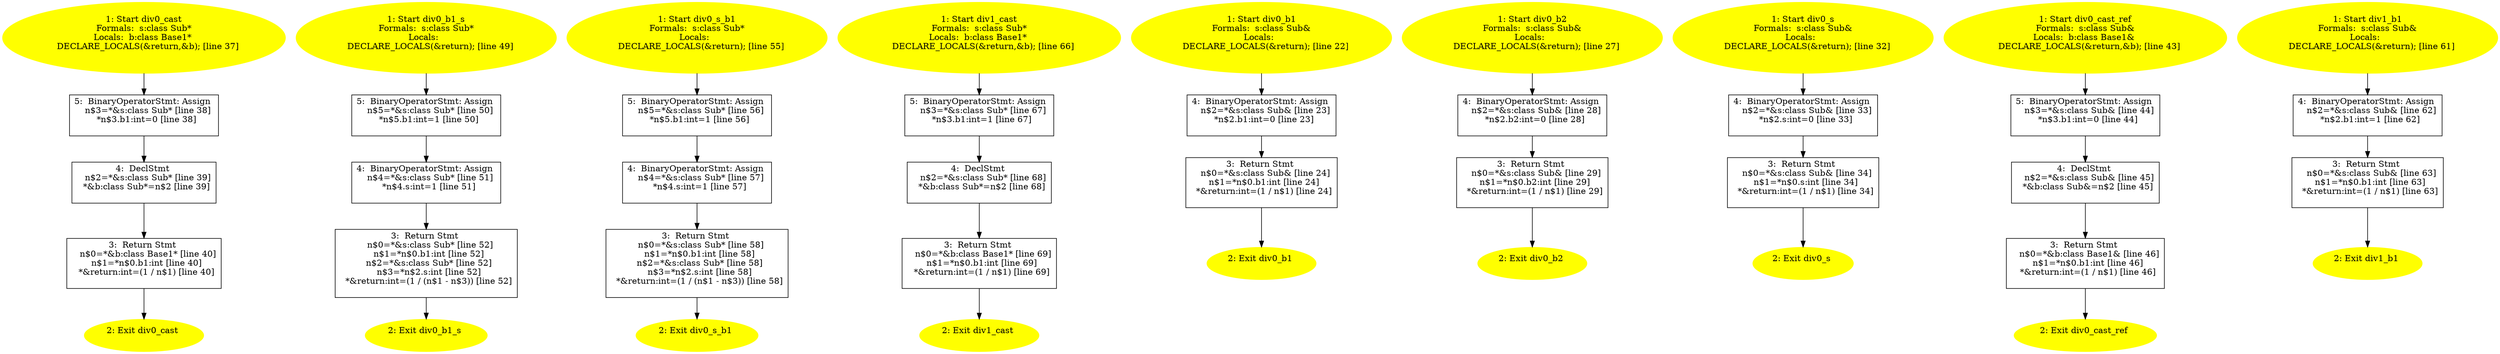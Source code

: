 /* @generated */
digraph iCFG {
"div0_cast{d41d8cd98f00b204e9800998ecf8427e_Z9div0_castP3Sub}.8f7b7cb66ea6830eba2202fc33321dc0_1" [label="1: Start div0_cast\nFormals:  s:class Sub*\nLocals:  b:class Base1* \n   DECLARE_LOCALS(&return,&b); [line 37]\n " color=yellow style=filled]
	

	 "div0_cast{d41d8cd98f00b204e9800998ecf8427e_Z9div0_castP3Sub}.8f7b7cb66ea6830eba2202fc33321dc0_1" -> "div0_cast{d41d8cd98f00b204e9800998ecf8427e_Z9div0_castP3Sub}.8f7b7cb66ea6830eba2202fc33321dc0_5" ;
"div0_cast{d41d8cd98f00b204e9800998ecf8427e_Z9div0_castP3Sub}.8f7b7cb66ea6830eba2202fc33321dc0_2" [label="2: Exit div0_cast \n  " color=yellow style=filled]
	

"div0_cast{d41d8cd98f00b204e9800998ecf8427e_Z9div0_castP3Sub}.8f7b7cb66ea6830eba2202fc33321dc0_3" [label="3:  Return Stmt \n   n$0=*&b:class Base1* [line 40]\n  n$1=*n$0.b1:int [line 40]\n  *&return:int=(1 / n$1) [line 40]\n " shape="box"]
	

	 "div0_cast{d41d8cd98f00b204e9800998ecf8427e_Z9div0_castP3Sub}.8f7b7cb66ea6830eba2202fc33321dc0_3" -> "div0_cast{d41d8cd98f00b204e9800998ecf8427e_Z9div0_castP3Sub}.8f7b7cb66ea6830eba2202fc33321dc0_2" ;
"div0_cast{d41d8cd98f00b204e9800998ecf8427e_Z9div0_castP3Sub}.8f7b7cb66ea6830eba2202fc33321dc0_4" [label="4:  DeclStmt \n   n$2=*&s:class Sub* [line 39]\n  *&b:class Sub*=n$2 [line 39]\n " shape="box"]
	

	 "div0_cast{d41d8cd98f00b204e9800998ecf8427e_Z9div0_castP3Sub}.8f7b7cb66ea6830eba2202fc33321dc0_4" -> "div0_cast{d41d8cd98f00b204e9800998ecf8427e_Z9div0_castP3Sub}.8f7b7cb66ea6830eba2202fc33321dc0_3" ;
"div0_cast{d41d8cd98f00b204e9800998ecf8427e_Z9div0_castP3Sub}.8f7b7cb66ea6830eba2202fc33321dc0_5" [label="5:  BinaryOperatorStmt: Assign \n   n$3=*&s:class Sub* [line 38]\n  *n$3.b1:int=0 [line 38]\n " shape="box"]
	

	 "div0_cast{d41d8cd98f00b204e9800998ecf8427e_Z9div0_castP3Sub}.8f7b7cb66ea6830eba2202fc33321dc0_5" -> "div0_cast{d41d8cd98f00b204e9800998ecf8427e_Z9div0_castP3Sub}.8f7b7cb66ea6830eba2202fc33321dc0_4" ;
"div0_b1_s{d41d8cd98f00b204e9800998ecf8427e_Z9div0_b1_sP3Sub}.10c4c062caa4d7461f1d3e035bc58e3d_1" [label="1: Start div0_b1_s\nFormals:  s:class Sub*\nLocals:  \n   DECLARE_LOCALS(&return); [line 49]\n " color=yellow style=filled]
	

	 "div0_b1_s{d41d8cd98f00b204e9800998ecf8427e_Z9div0_b1_sP3Sub}.10c4c062caa4d7461f1d3e035bc58e3d_1" -> "div0_b1_s{d41d8cd98f00b204e9800998ecf8427e_Z9div0_b1_sP3Sub}.10c4c062caa4d7461f1d3e035bc58e3d_5" ;
"div0_b1_s{d41d8cd98f00b204e9800998ecf8427e_Z9div0_b1_sP3Sub}.10c4c062caa4d7461f1d3e035bc58e3d_2" [label="2: Exit div0_b1_s \n  " color=yellow style=filled]
	

"div0_b1_s{d41d8cd98f00b204e9800998ecf8427e_Z9div0_b1_sP3Sub}.10c4c062caa4d7461f1d3e035bc58e3d_3" [label="3:  Return Stmt \n   n$0=*&s:class Sub* [line 52]\n  n$1=*n$0.b1:int [line 52]\n  n$2=*&s:class Sub* [line 52]\n  n$3=*n$2.s:int [line 52]\n  *&return:int=(1 / (n$1 - n$3)) [line 52]\n " shape="box"]
	

	 "div0_b1_s{d41d8cd98f00b204e9800998ecf8427e_Z9div0_b1_sP3Sub}.10c4c062caa4d7461f1d3e035bc58e3d_3" -> "div0_b1_s{d41d8cd98f00b204e9800998ecf8427e_Z9div0_b1_sP3Sub}.10c4c062caa4d7461f1d3e035bc58e3d_2" ;
"div0_b1_s{d41d8cd98f00b204e9800998ecf8427e_Z9div0_b1_sP3Sub}.10c4c062caa4d7461f1d3e035bc58e3d_4" [label="4:  BinaryOperatorStmt: Assign \n   n$4=*&s:class Sub* [line 51]\n  *n$4.s:int=1 [line 51]\n " shape="box"]
	

	 "div0_b1_s{d41d8cd98f00b204e9800998ecf8427e_Z9div0_b1_sP3Sub}.10c4c062caa4d7461f1d3e035bc58e3d_4" -> "div0_b1_s{d41d8cd98f00b204e9800998ecf8427e_Z9div0_b1_sP3Sub}.10c4c062caa4d7461f1d3e035bc58e3d_3" ;
"div0_b1_s{d41d8cd98f00b204e9800998ecf8427e_Z9div0_b1_sP3Sub}.10c4c062caa4d7461f1d3e035bc58e3d_5" [label="5:  BinaryOperatorStmt: Assign \n   n$5=*&s:class Sub* [line 50]\n  *n$5.b1:int=1 [line 50]\n " shape="box"]
	

	 "div0_b1_s{d41d8cd98f00b204e9800998ecf8427e_Z9div0_b1_sP3Sub}.10c4c062caa4d7461f1d3e035bc58e3d_5" -> "div0_b1_s{d41d8cd98f00b204e9800998ecf8427e_Z9div0_b1_sP3Sub}.10c4c062caa4d7461f1d3e035bc58e3d_4" ;
"div0_s_b1{d41d8cd98f00b204e9800998ecf8427e_Z9div0_s_b1P3Sub}.68b1d23c61f53c7aa5fe722555b397ba_1" [label="1: Start div0_s_b1\nFormals:  s:class Sub*\nLocals:  \n   DECLARE_LOCALS(&return); [line 55]\n " color=yellow style=filled]
	

	 "div0_s_b1{d41d8cd98f00b204e9800998ecf8427e_Z9div0_s_b1P3Sub}.68b1d23c61f53c7aa5fe722555b397ba_1" -> "div0_s_b1{d41d8cd98f00b204e9800998ecf8427e_Z9div0_s_b1P3Sub}.68b1d23c61f53c7aa5fe722555b397ba_5" ;
"div0_s_b1{d41d8cd98f00b204e9800998ecf8427e_Z9div0_s_b1P3Sub}.68b1d23c61f53c7aa5fe722555b397ba_2" [label="2: Exit div0_s_b1 \n  " color=yellow style=filled]
	

"div0_s_b1{d41d8cd98f00b204e9800998ecf8427e_Z9div0_s_b1P3Sub}.68b1d23c61f53c7aa5fe722555b397ba_3" [label="3:  Return Stmt \n   n$0=*&s:class Sub* [line 58]\n  n$1=*n$0.b1:int [line 58]\n  n$2=*&s:class Sub* [line 58]\n  n$3=*n$2.s:int [line 58]\n  *&return:int=(1 / (n$1 - n$3)) [line 58]\n " shape="box"]
	

	 "div0_s_b1{d41d8cd98f00b204e9800998ecf8427e_Z9div0_s_b1P3Sub}.68b1d23c61f53c7aa5fe722555b397ba_3" -> "div0_s_b1{d41d8cd98f00b204e9800998ecf8427e_Z9div0_s_b1P3Sub}.68b1d23c61f53c7aa5fe722555b397ba_2" ;
"div0_s_b1{d41d8cd98f00b204e9800998ecf8427e_Z9div0_s_b1P3Sub}.68b1d23c61f53c7aa5fe722555b397ba_4" [label="4:  BinaryOperatorStmt: Assign \n   n$4=*&s:class Sub* [line 57]\n  *n$4.s:int=1 [line 57]\n " shape="box"]
	

	 "div0_s_b1{d41d8cd98f00b204e9800998ecf8427e_Z9div0_s_b1P3Sub}.68b1d23c61f53c7aa5fe722555b397ba_4" -> "div0_s_b1{d41d8cd98f00b204e9800998ecf8427e_Z9div0_s_b1P3Sub}.68b1d23c61f53c7aa5fe722555b397ba_3" ;
"div0_s_b1{d41d8cd98f00b204e9800998ecf8427e_Z9div0_s_b1P3Sub}.68b1d23c61f53c7aa5fe722555b397ba_5" [label="5:  BinaryOperatorStmt: Assign \n   n$5=*&s:class Sub* [line 56]\n  *n$5.b1:int=1 [line 56]\n " shape="box"]
	

	 "div0_s_b1{d41d8cd98f00b204e9800998ecf8427e_Z9div0_s_b1P3Sub}.68b1d23c61f53c7aa5fe722555b397ba_5" -> "div0_s_b1{d41d8cd98f00b204e9800998ecf8427e_Z9div0_s_b1P3Sub}.68b1d23c61f53c7aa5fe722555b397ba_4" ;
"div1_cast{d41d8cd98f00b204e9800998ecf8427e_Z9div1_castP3Sub}.3040fedc29d86c212d216b1d9eaa3030_1" [label="1: Start div1_cast\nFormals:  s:class Sub*\nLocals:  b:class Base1* \n   DECLARE_LOCALS(&return,&b); [line 66]\n " color=yellow style=filled]
	

	 "div1_cast{d41d8cd98f00b204e9800998ecf8427e_Z9div1_castP3Sub}.3040fedc29d86c212d216b1d9eaa3030_1" -> "div1_cast{d41d8cd98f00b204e9800998ecf8427e_Z9div1_castP3Sub}.3040fedc29d86c212d216b1d9eaa3030_5" ;
"div1_cast{d41d8cd98f00b204e9800998ecf8427e_Z9div1_castP3Sub}.3040fedc29d86c212d216b1d9eaa3030_2" [label="2: Exit div1_cast \n  " color=yellow style=filled]
	

"div1_cast{d41d8cd98f00b204e9800998ecf8427e_Z9div1_castP3Sub}.3040fedc29d86c212d216b1d9eaa3030_3" [label="3:  Return Stmt \n   n$0=*&b:class Base1* [line 69]\n  n$1=*n$0.b1:int [line 69]\n  *&return:int=(1 / n$1) [line 69]\n " shape="box"]
	

	 "div1_cast{d41d8cd98f00b204e9800998ecf8427e_Z9div1_castP3Sub}.3040fedc29d86c212d216b1d9eaa3030_3" -> "div1_cast{d41d8cd98f00b204e9800998ecf8427e_Z9div1_castP3Sub}.3040fedc29d86c212d216b1d9eaa3030_2" ;
"div1_cast{d41d8cd98f00b204e9800998ecf8427e_Z9div1_castP3Sub}.3040fedc29d86c212d216b1d9eaa3030_4" [label="4:  DeclStmt \n   n$2=*&s:class Sub* [line 68]\n  *&b:class Sub*=n$2 [line 68]\n " shape="box"]
	

	 "div1_cast{d41d8cd98f00b204e9800998ecf8427e_Z9div1_castP3Sub}.3040fedc29d86c212d216b1d9eaa3030_4" -> "div1_cast{d41d8cd98f00b204e9800998ecf8427e_Z9div1_castP3Sub}.3040fedc29d86c212d216b1d9eaa3030_3" ;
"div1_cast{d41d8cd98f00b204e9800998ecf8427e_Z9div1_castP3Sub}.3040fedc29d86c212d216b1d9eaa3030_5" [label="5:  BinaryOperatorStmt: Assign \n   n$3=*&s:class Sub* [line 67]\n  *n$3.b1:int=1 [line 67]\n " shape="box"]
	

	 "div1_cast{d41d8cd98f00b204e9800998ecf8427e_Z9div1_castP3Sub}.3040fedc29d86c212d216b1d9eaa3030_5" -> "div1_cast{d41d8cd98f00b204e9800998ecf8427e_Z9div1_castP3Sub}.3040fedc29d86c212d216b1d9eaa3030_4" ;
"div0_b1{d41d8cd98f00b204e9800998ecf8427e_Z7div0_b13Sub}.04c4d534f75e9b9fce516b1e1c8d977a_1" [label="1: Start div0_b1\nFormals:  s:class Sub&\nLocals:  \n   DECLARE_LOCALS(&return); [line 22]\n " color=yellow style=filled]
	

	 "div0_b1{d41d8cd98f00b204e9800998ecf8427e_Z7div0_b13Sub}.04c4d534f75e9b9fce516b1e1c8d977a_1" -> "div0_b1{d41d8cd98f00b204e9800998ecf8427e_Z7div0_b13Sub}.04c4d534f75e9b9fce516b1e1c8d977a_4" ;
"div0_b1{d41d8cd98f00b204e9800998ecf8427e_Z7div0_b13Sub}.04c4d534f75e9b9fce516b1e1c8d977a_2" [label="2: Exit div0_b1 \n  " color=yellow style=filled]
	

"div0_b1{d41d8cd98f00b204e9800998ecf8427e_Z7div0_b13Sub}.04c4d534f75e9b9fce516b1e1c8d977a_3" [label="3:  Return Stmt \n   n$0=*&s:class Sub& [line 24]\n  n$1=*n$0.b1:int [line 24]\n  *&return:int=(1 / n$1) [line 24]\n " shape="box"]
	

	 "div0_b1{d41d8cd98f00b204e9800998ecf8427e_Z7div0_b13Sub}.04c4d534f75e9b9fce516b1e1c8d977a_3" -> "div0_b1{d41d8cd98f00b204e9800998ecf8427e_Z7div0_b13Sub}.04c4d534f75e9b9fce516b1e1c8d977a_2" ;
"div0_b1{d41d8cd98f00b204e9800998ecf8427e_Z7div0_b13Sub}.04c4d534f75e9b9fce516b1e1c8d977a_4" [label="4:  BinaryOperatorStmt: Assign \n   n$2=*&s:class Sub& [line 23]\n  *n$2.b1:int=0 [line 23]\n " shape="box"]
	

	 "div0_b1{d41d8cd98f00b204e9800998ecf8427e_Z7div0_b13Sub}.04c4d534f75e9b9fce516b1e1c8d977a_4" -> "div0_b1{d41d8cd98f00b204e9800998ecf8427e_Z7div0_b13Sub}.04c4d534f75e9b9fce516b1e1c8d977a_3" ;
"div0_b2{d41d8cd98f00b204e9800998ecf8427e_Z7div0_b23Sub}.7e2cbcdfa83ed95e2df6cab0bfd82eb6_1" [label="1: Start div0_b2\nFormals:  s:class Sub&\nLocals:  \n   DECLARE_LOCALS(&return); [line 27]\n " color=yellow style=filled]
	

	 "div0_b2{d41d8cd98f00b204e9800998ecf8427e_Z7div0_b23Sub}.7e2cbcdfa83ed95e2df6cab0bfd82eb6_1" -> "div0_b2{d41d8cd98f00b204e9800998ecf8427e_Z7div0_b23Sub}.7e2cbcdfa83ed95e2df6cab0bfd82eb6_4" ;
"div0_b2{d41d8cd98f00b204e9800998ecf8427e_Z7div0_b23Sub}.7e2cbcdfa83ed95e2df6cab0bfd82eb6_2" [label="2: Exit div0_b2 \n  " color=yellow style=filled]
	

"div0_b2{d41d8cd98f00b204e9800998ecf8427e_Z7div0_b23Sub}.7e2cbcdfa83ed95e2df6cab0bfd82eb6_3" [label="3:  Return Stmt \n   n$0=*&s:class Sub& [line 29]\n  n$1=*n$0.b2:int [line 29]\n  *&return:int=(1 / n$1) [line 29]\n " shape="box"]
	

	 "div0_b2{d41d8cd98f00b204e9800998ecf8427e_Z7div0_b23Sub}.7e2cbcdfa83ed95e2df6cab0bfd82eb6_3" -> "div0_b2{d41d8cd98f00b204e9800998ecf8427e_Z7div0_b23Sub}.7e2cbcdfa83ed95e2df6cab0bfd82eb6_2" ;
"div0_b2{d41d8cd98f00b204e9800998ecf8427e_Z7div0_b23Sub}.7e2cbcdfa83ed95e2df6cab0bfd82eb6_4" [label="4:  BinaryOperatorStmt: Assign \n   n$2=*&s:class Sub& [line 28]\n  *n$2.b2:int=0 [line 28]\n " shape="box"]
	

	 "div0_b2{d41d8cd98f00b204e9800998ecf8427e_Z7div0_b23Sub}.7e2cbcdfa83ed95e2df6cab0bfd82eb6_4" -> "div0_b2{d41d8cd98f00b204e9800998ecf8427e_Z7div0_b23Sub}.7e2cbcdfa83ed95e2df6cab0bfd82eb6_3" ;
"div0_s{d41d8cd98f00b204e9800998ecf8427e_Z6div0_s3Sub}.6abcb070957732c128a6c272f28a8363_1" [label="1: Start div0_s\nFormals:  s:class Sub&\nLocals:  \n   DECLARE_LOCALS(&return); [line 32]\n " color=yellow style=filled]
	

	 "div0_s{d41d8cd98f00b204e9800998ecf8427e_Z6div0_s3Sub}.6abcb070957732c128a6c272f28a8363_1" -> "div0_s{d41d8cd98f00b204e9800998ecf8427e_Z6div0_s3Sub}.6abcb070957732c128a6c272f28a8363_4" ;
"div0_s{d41d8cd98f00b204e9800998ecf8427e_Z6div0_s3Sub}.6abcb070957732c128a6c272f28a8363_2" [label="2: Exit div0_s \n  " color=yellow style=filled]
	

"div0_s{d41d8cd98f00b204e9800998ecf8427e_Z6div0_s3Sub}.6abcb070957732c128a6c272f28a8363_3" [label="3:  Return Stmt \n   n$0=*&s:class Sub& [line 34]\n  n$1=*n$0.s:int [line 34]\n  *&return:int=(1 / n$1) [line 34]\n " shape="box"]
	

	 "div0_s{d41d8cd98f00b204e9800998ecf8427e_Z6div0_s3Sub}.6abcb070957732c128a6c272f28a8363_3" -> "div0_s{d41d8cd98f00b204e9800998ecf8427e_Z6div0_s3Sub}.6abcb070957732c128a6c272f28a8363_2" ;
"div0_s{d41d8cd98f00b204e9800998ecf8427e_Z6div0_s3Sub}.6abcb070957732c128a6c272f28a8363_4" [label="4:  BinaryOperatorStmt: Assign \n   n$2=*&s:class Sub& [line 33]\n  *n$2.s:int=0 [line 33]\n " shape="box"]
	

	 "div0_s{d41d8cd98f00b204e9800998ecf8427e_Z6div0_s3Sub}.6abcb070957732c128a6c272f28a8363_4" -> "div0_s{d41d8cd98f00b204e9800998ecf8427e_Z6div0_s3Sub}.6abcb070957732c128a6c272f28a8363_3" ;
"div0_cast_ref{d41d8cd98f00b204e9800998ecf8427e_Z13div0_cast_ref3Sub}.2807ddde92a5f5638f31ccc52f836d33_1" [label="1: Start div0_cast_ref\nFormals:  s:class Sub&\nLocals:  b:class Base1& \n   DECLARE_LOCALS(&return,&b); [line 43]\n " color=yellow style=filled]
	

	 "div0_cast_ref{d41d8cd98f00b204e9800998ecf8427e_Z13div0_cast_ref3Sub}.2807ddde92a5f5638f31ccc52f836d33_1" -> "div0_cast_ref{d41d8cd98f00b204e9800998ecf8427e_Z13div0_cast_ref3Sub}.2807ddde92a5f5638f31ccc52f836d33_5" ;
"div0_cast_ref{d41d8cd98f00b204e9800998ecf8427e_Z13div0_cast_ref3Sub}.2807ddde92a5f5638f31ccc52f836d33_2" [label="2: Exit div0_cast_ref \n  " color=yellow style=filled]
	

"div0_cast_ref{d41d8cd98f00b204e9800998ecf8427e_Z13div0_cast_ref3Sub}.2807ddde92a5f5638f31ccc52f836d33_3" [label="3:  Return Stmt \n   n$0=*&b:class Base1& [line 46]\n  n$1=*n$0.b1:int [line 46]\n  *&return:int=(1 / n$1) [line 46]\n " shape="box"]
	

	 "div0_cast_ref{d41d8cd98f00b204e9800998ecf8427e_Z13div0_cast_ref3Sub}.2807ddde92a5f5638f31ccc52f836d33_3" -> "div0_cast_ref{d41d8cd98f00b204e9800998ecf8427e_Z13div0_cast_ref3Sub}.2807ddde92a5f5638f31ccc52f836d33_2" ;
"div0_cast_ref{d41d8cd98f00b204e9800998ecf8427e_Z13div0_cast_ref3Sub}.2807ddde92a5f5638f31ccc52f836d33_4" [label="4:  DeclStmt \n   n$2=*&s:class Sub& [line 45]\n  *&b:class Sub&=n$2 [line 45]\n " shape="box"]
	

	 "div0_cast_ref{d41d8cd98f00b204e9800998ecf8427e_Z13div0_cast_ref3Sub}.2807ddde92a5f5638f31ccc52f836d33_4" -> "div0_cast_ref{d41d8cd98f00b204e9800998ecf8427e_Z13div0_cast_ref3Sub}.2807ddde92a5f5638f31ccc52f836d33_3" ;
"div0_cast_ref{d41d8cd98f00b204e9800998ecf8427e_Z13div0_cast_ref3Sub}.2807ddde92a5f5638f31ccc52f836d33_5" [label="5:  BinaryOperatorStmt: Assign \n   n$3=*&s:class Sub& [line 44]\n  *n$3.b1:int=0 [line 44]\n " shape="box"]
	

	 "div0_cast_ref{d41d8cd98f00b204e9800998ecf8427e_Z13div0_cast_ref3Sub}.2807ddde92a5f5638f31ccc52f836d33_5" -> "div0_cast_ref{d41d8cd98f00b204e9800998ecf8427e_Z13div0_cast_ref3Sub}.2807ddde92a5f5638f31ccc52f836d33_4" ;
"div1_b1{d41d8cd98f00b204e9800998ecf8427e_Z7div1_b13Sub}.789ef306e88e3d4fb170d11035c1ec15_1" [label="1: Start div1_b1\nFormals:  s:class Sub&\nLocals:  \n   DECLARE_LOCALS(&return); [line 61]\n " color=yellow style=filled]
	

	 "div1_b1{d41d8cd98f00b204e9800998ecf8427e_Z7div1_b13Sub}.789ef306e88e3d4fb170d11035c1ec15_1" -> "div1_b1{d41d8cd98f00b204e9800998ecf8427e_Z7div1_b13Sub}.789ef306e88e3d4fb170d11035c1ec15_4" ;
"div1_b1{d41d8cd98f00b204e9800998ecf8427e_Z7div1_b13Sub}.789ef306e88e3d4fb170d11035c1ec15_2" [label="2: Exit div1_b1 \n  " color=yellow style=filled]
	

"div1_b1{d41d8cd98f00b204e9800998ecf8427e_Z7div1_b13Sub}.789ef306e88e3d4fb170d11035c1ec15_3" [label="3:  Return Stmt \n   n$0=*&s:class Sub& [line 63]\n  n$1=*n$0.b1:int [line 63]\n  *&return:int=(1 / n$1) [line 63]\n " shape="box"]
	

	 "div1_b1{d41d8cd98f00b204e9800998ecf8427e_Z7div1_b13Sub}.789ef306e88e3d4fb170d11035c1ec15_3" -> "div1_b1{d41d8cd98f00b204e9800998ecf8427e_Z7div1_b13Sub}.789ef306e88e3d4fb170d11035c1ec15_2" ;
"div1_b1{d41d8cd98f00b204e9800998ecf8427e_Z7div1_b13Sub}.789ef306e88e3d4fb170d11035c1ec15_4" [label="4:  BinaryOperatorStmt: Assign \n   n$2=*&s:class Sub& [line 62]\n  *n$2.b1:int=1 [line 62]\n " shape="box"]
	

	 "div1_b1{d41d8cd98f00b204e9800998ecf8427e_Z7div1_b13Sub}.789ef306e88e3d4fb170d11035c1ec15_4" -> "div1_b1{d41d8cd98f00b204e9800998ecf8427e_Z7div1_b13Sub}.789ef306e88e3d4fb170d11035c1ec15_3" ;
}

